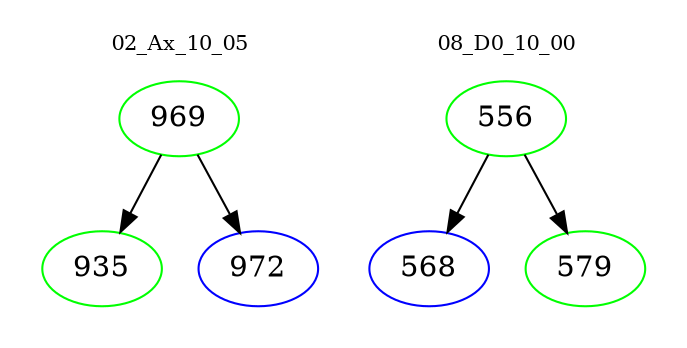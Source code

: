 digraph{
subgraph cluster_0 {
color = white
label = "02_Ax_10_05";
fontsize=10;
T0_969 [label="969", color="green"]
T0_969 -> T0_935 [color="black"]
T0_935 [label="935", color="green"]
T0_969 -> T0_972 [color="black"]
T0_972 [label="972", color="blue"]
}
subgraph cluster_1 {
color = white
label = "08_D0_10_00";
fontsize=10;
T1_556 [label="556", color="green"]
T1_556 -> T1_568 [color="black"]
T1_568 [label="568", color="blue"]
T1_556 -> T1_579 [color="black"]
T1_579 [label="579", color="green"]
}
}
